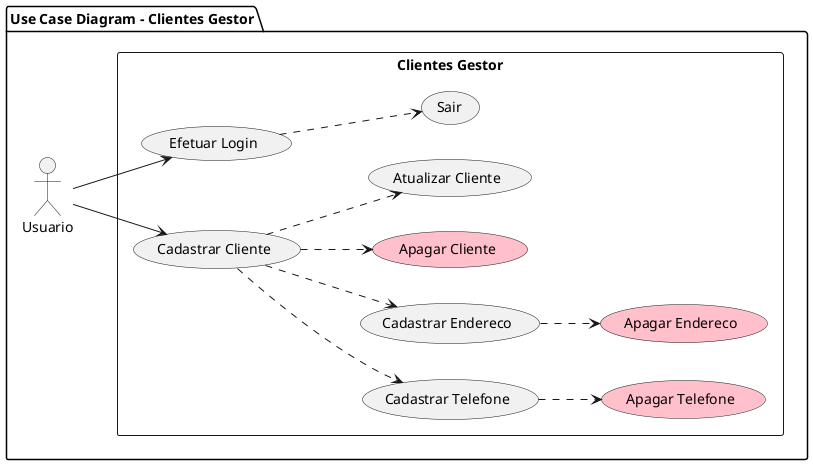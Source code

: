 @startuml Use Case Diagram
left to right direction
package "Use Case Diagram - Clientes Gestor" {
actor Usuario as u
rectangle "Clientes Gestor" {
  usecase "Efetuar Login" as UC1
  usecase "Cadastrar Cliente" as UC2
  usecase "Cadastrar Telefone" as UC3
  usecase "Cadastrar Endereco" as UC4
  usecase "Apagar Endereco" as UC5 #pink
  usecase "Apagar Telefone" as UC6 #pink
  usecase "Apagar Cliente" as UC7 #pink
  usecase "Sair" as UC8
  usecase "Atualizar Cliente" as UC9
}
u --> UC1
u --> UC2
UC2 ..> UC3
UC2 ..> UC4
UC4 ..> UC5
UC3 ..> UC6
UC2 ..> UC7
UC1 ..> UC8
UC2 ..> UC9
}
@enduml